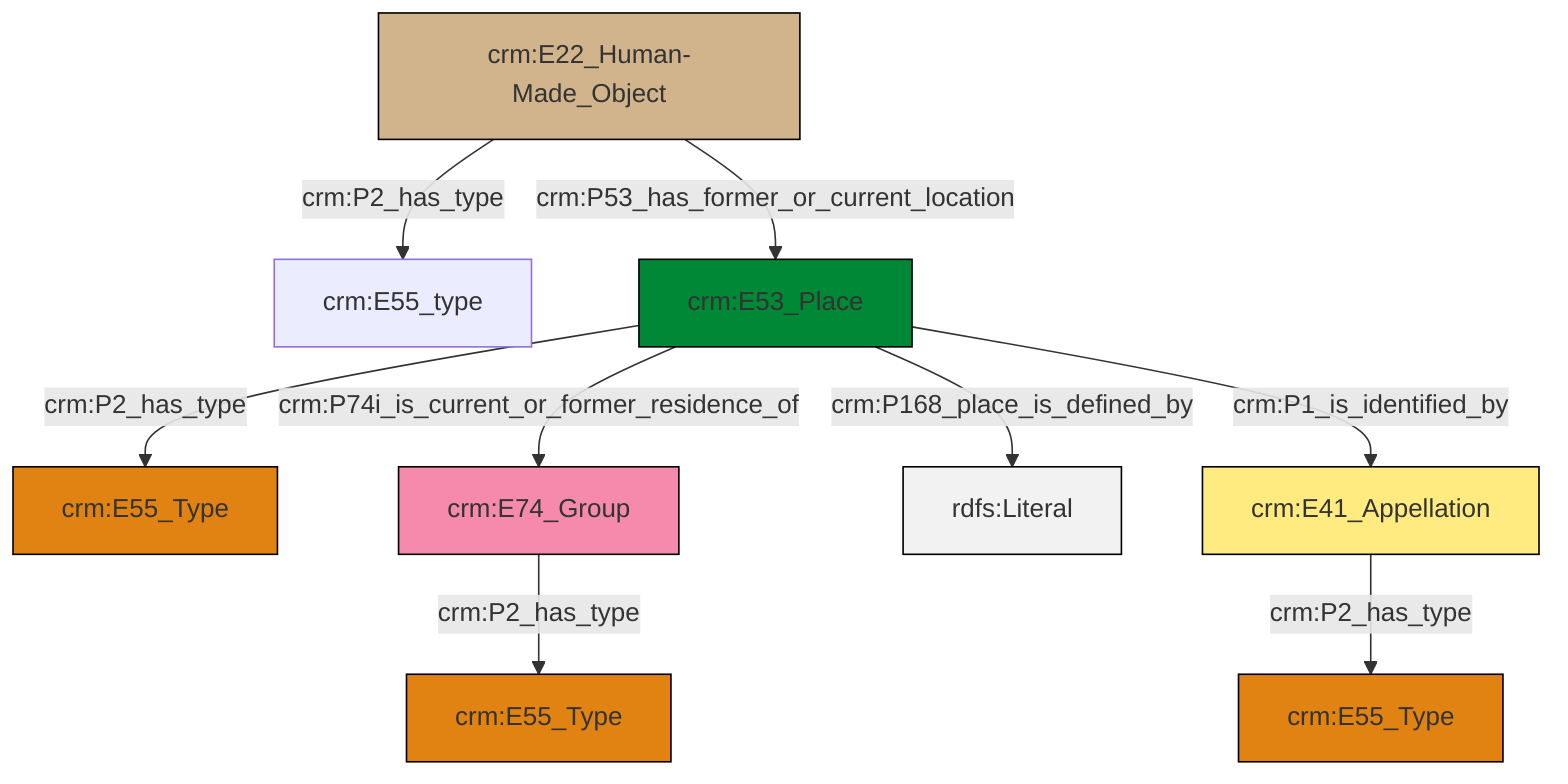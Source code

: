 graph TD
classDef Literal fill:#f2f2f2,stroke:#000000;
classDef CRM_Entity fill:#FFFFFF,stroke:#000000;
classDef Temporal_Entity fill:#00C9E6, stroke:#000000;
classDef Type fill:#E18312, stroke:#000000;
classDef Time-Span fill:#2C9C91, stroke:#000000;
classDef Appellation fill:#FFEB7F, stroke:#000000;
classDef Place fill:#008836, stroke:#000000;
classDef Persistent_Item fill:#B266B2, stroke:#000000;
classDef Conceptual_Object fill:#FFD700, stroke:#000000;
classDef Physical_Thing fill:#D2B48C, stroke:#000000;
classDef Actor fill:#f58aad, stroke:#000000;
classDef PC_Classes fill:#4ce600, stroke:#000000;
classDef Multi fill:#cccccc,stroke:#000000;

7["crm:E53_Place"]:::Place -->|crm:P74i_is_current_or_former_residence_of| 8["crm:E74_Group"]:::Actor
7["crm:E53_Place"]:::Place -->|crm:P168_place_is_defined_by| 9[rdfs:Literal]:::Literal
14["crm:E22_Human-Made_Object"]:::Physical_Thing -->|crm:P2_has_type| 5["crm:E55_type"]:::Default
18["crm:E41_Appellation"]:::Appellation -->|crm:P2_has_type| 12["crm:E55_Type"]:::Type
7["crm:E53_Place"]:::Place -->|crm:P2_has_type| 2["crm:E55_Type"]:::Type
8["crm:E74_Group"]:::Actor -->|crm:P2_has_type| 0["crm:E55_Type"]:::Type
7["crm:E53_Place"]:::Place -->|crm:P1_is_identified_by| 18["crm:E41_Appellation"]:::Appellation
14["crm:E22_Human-Made_Object"]:::Physical_Thing -->|crm:P53_has_former_or_current_location| 7["crm:E53_Place"]:::Place